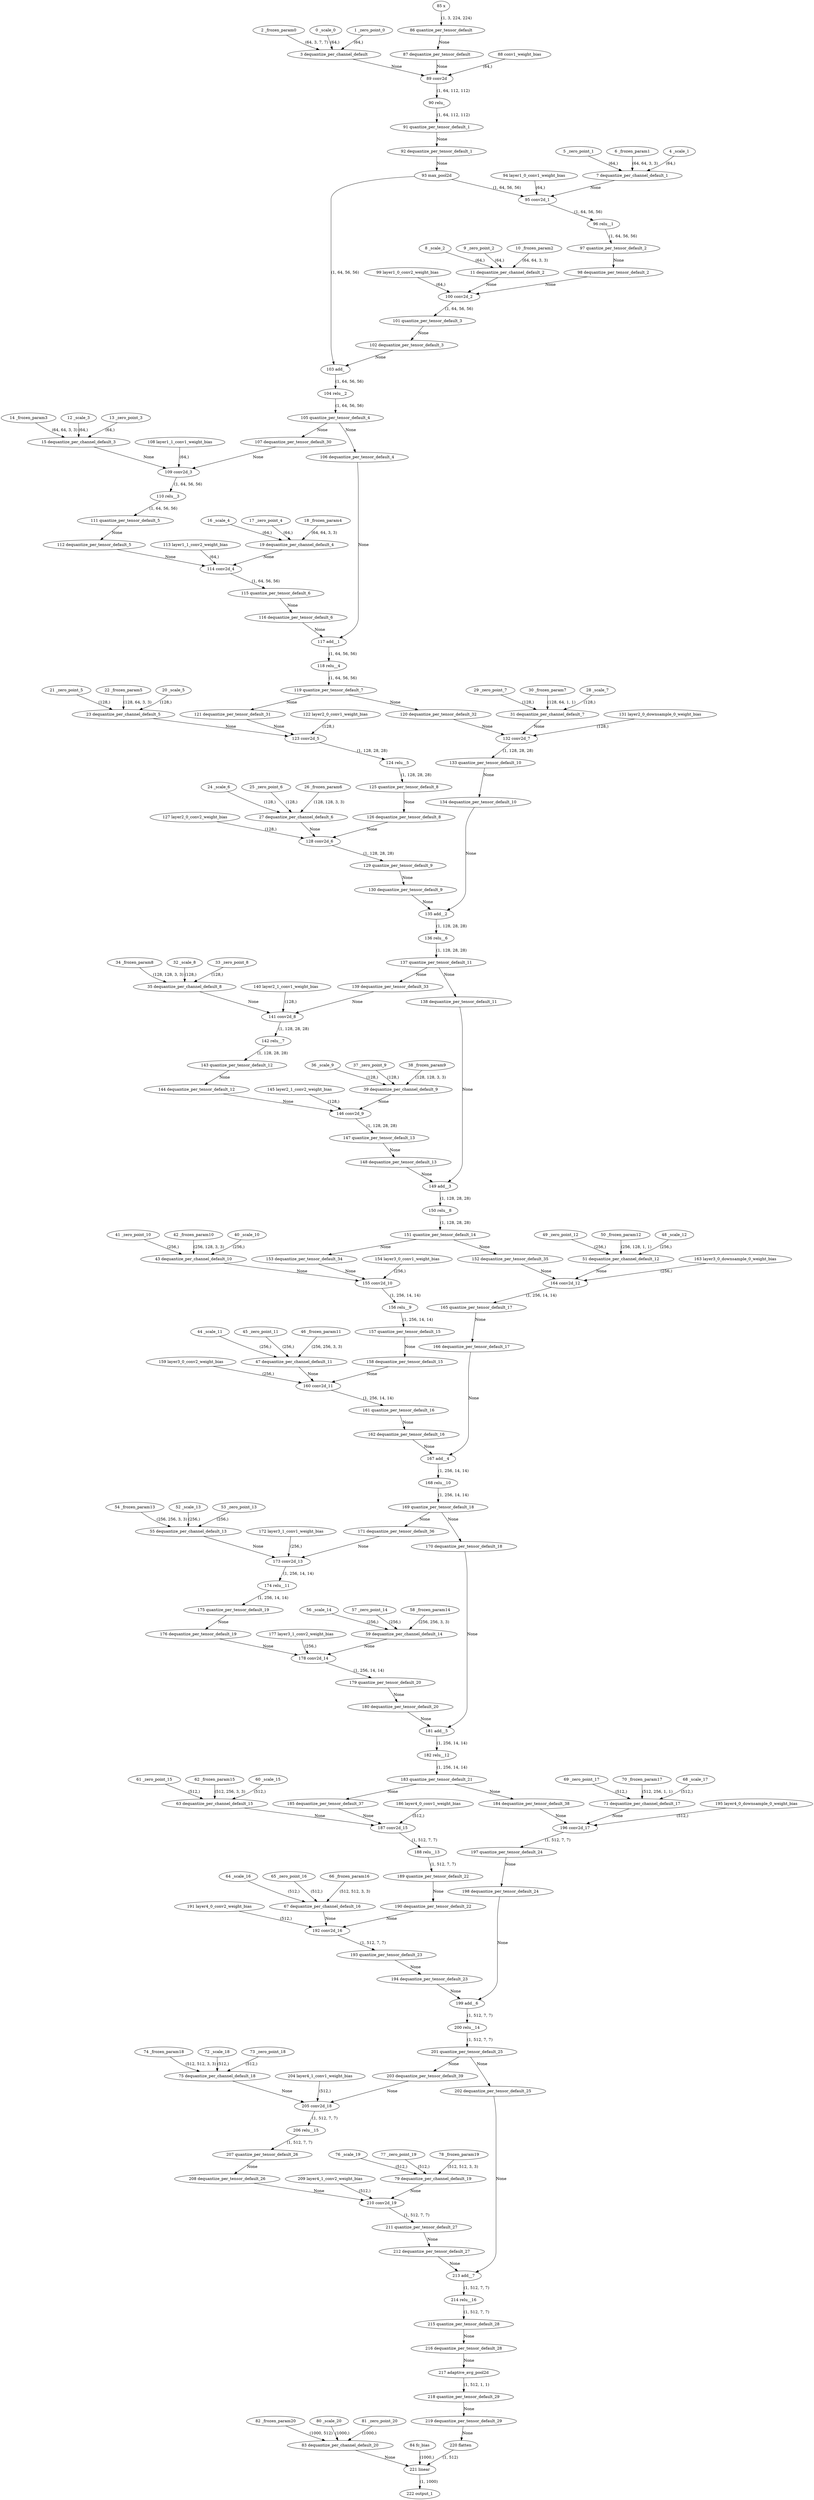 strict digraph  {
"0 _scale_0" [id=0, type=get_attr];
"1 _zero_point_0" [id=1, type=get_attr];
"2 _frozen_param0" [id=2, type=get_attr];
"3 dequantize_per_channel_default" [id=3, type=dequantize_per_channel];
"4 _scale_1" [id=4, type=get_attr];
"5 _zero_point_1" [id=5, type=get_attr];
"6 _frozen_param1" [id=6, type=get_attr];
"7 dequantize_per_channel_default_1" [id=7, type=dequantize_per_channel];
"8 _scale_2" [id=8, type=get_attr];
"9 _zero_point_2" [id=9, type=get_attr];
"10 _frozen_param2" [id=10, type=get_attr];
"11 dequantize_per_channel_default_2" [id=11, type=dequantize_per_channel];
"12 _scale_3" [id=12, type=get_attr];
"13 _zero_point_3" [id=13, type=get_attr];
"14 _frozen_param3" [id=14, type=get_attr];
"15 dequantize_per_channel_default_3" [id=15, type=dequantize_per_channel];
"16 _scale_4" [id=16, type=get_attr];
"17 _zero_point_4" [id=17, type=get_attr];
"18 _frozen_param4" [id=18, type=get_attr];
"19 dequantize_per_channel_default_4" [id=19, type=dequantize_per_channel];
"20 _scale_5" [id=20, type=get_attr];
"21 _zero_point_5" [id=21, type=get_attr];
"22 _frozen_param5" [id=22, type=get_attr];
"23 dequantize_per_channel_default_5" [id=23, type=dequantize_per_channel];
"24 _scale_6" [id=24, type=get_attr];
"25 _zero_point_6" [id=25, type=get_attr];
"26 _frozen_param6" [id=26, type=get_attr];
"27 dequantize_per_channel_default_6" [id=27, type=dequantize_per_channel];
"28 _scale_7" [id=28, type=get_attr];
"29 _zero_point_7" [id=29, type=get_attr];
"30 _frozen_param7" [id=30, type=get_attr];
"31 dequantize_per_channel_default_7" [id=31, type=dequantize_per_channel];
"32 _scale_8" [id=32, type=get_attr];
"33 _zero_point_8" [id=33, type=get_attr];
"34 _frozen_param8" [id=34, type=get_attr];
"35 dequantize_per_channel_default_8" [id=35, type=dequantize_per_channel];
"36 _scale_9" [id=36, type=get_attr];
"37 _zero_point_9" [id=37, type=get_attr];
"38 _frozen_param9" [id=38, type=get_attr];
"39 dequantize_per_channel_default_9" [id=39, type=dequantize_per_channel];
"40 _scale_10" [id=40, type=get_attr];
"41 _zero_point_10" [id=41, type=get_attr];
"42 _frozen_param10" [id=42, type=get_attr];
"43 dequantize_per_channel_default_10" [id=43, type=dequantize_per_channel];
"44 _scale_11" [id=44, type=get_attr];
"45 _zero_point_11" [id=45, type=get_attr];
"46 _frozen_param11" [id=46, type=get_attr];
"47 dequantize_per_channel_default_11" [id=47, type=dequantize_per_channel];
"48 _scale_12" [id=48, type=get_attr];
"49 _zero_point_12" [id=49, type=get_attr];
"50 _frozen_param12" [id=50, type=get_attr];
"51 dequantize_per_channel_default_12" [id=51, type=dequantize_per_channel];
"52 _scale_13" [id=52, type=get_attr];
"53 _zero_point_13" [id=53, type=get_attr];
"54 _frozen_param13" [id=54, type=get_attr];
"55 dequantize_per_channel_default_13" [id=55, type=dequantize_per_channel];
"56 _scale_14" [id=56, type=get_attr];
"57 _zero_point_14" [id=57, type=get_attr];
"58 _frozen_param14" [id=58, type=get_attr];
"59 dequantize_per_channel_default_14" [id=59, type=dequantize_per_channel];
"60 _scale_15" [id=60, type=get_attr];
"61 _zero_point_15" [id=61, type=get_attr];
"62 _frozen_param15" [id=62, type=get_attr];
"63 dequantize_per_channel_default_15" [id=63, type=dequantize_per_channel];
"64 _scale_16" [id=64, type=get_attr];
"65 _zero_point_16" [id=65, type=get_attr];
"66 _frozen_param16" [id=66, type=get_attr];
"67 dequantize_per_channel_default_16" [id=67, type=dequantize_per_channel];
"68 _scale_17" [id=68, type=get_attr];
"69 _zero_point_17" [id=69, type=get_attr];
"70 _frozen_param17" [id=70, type=get_attr];
"71 dequantize_per_channel_default_17" [id=71, type=dequantize_per_channel];
"72 _scale_18" [id=72, type=get_attr];
"73 _zero_point_18" [id=73, type=get_attr];
"74 _frozen_param18" [id=74, type=get_attr];
"75 dequantize_per_channel_default_18" [id=75, type=dequantize_per_channel];
"76 _scale_19" [id=76, type=get_attr];
"77 _zero_point_19" [id=77, type=get_attr];
"78 _frozen_param19" [id=78, type=get_attr];
"79 dequantize_per_channel_default_19" [id=79, type=dequantize_per_channel];
"80 _scale_20" [id=80, type=get_attr];
"81 _zero_point_20" [id=81, type=get_attr];
"82 _frozen_param20" [id=82, type=get_attr];
"83 dequantize_per_channel_default_20" [id=83, type=dequantize_per_channel];
"84 fc_bias" [id=84, type=get_attr];
"85 x" [id=85, type=input];
"86 quantize_per_tensor_default" [id=86, type=quantize_per_tensor];
"87 dequantize_per_tensor_default" [id=87, type=dequantize_per_tensor];
"88 conv1_weight_bias" [id=88, type=get_attr];
"89 conv2d" [id=89, type=conv2d];
"90 relu_" [id=90, type=relu_];
"91 quantize_per_tensor_default_1" [id=91, type=quantize_per_tensor];
"92 dequantize_per_tensor_default_1" [id=92, type=dequantize_per_tensor];
"93 max_pool2d" [id=93, type=max_pool2d];
"94 layer1_0_conv1_weight_bias" [id=94, type=get_attr];
"95 conv2d_1" [id=95, type=conv2d];
"96 relu__1" [id=96, type=relu_];
"97 quantize_per_tensor_default_2" [id=97, type=quantize_per_tensor];
"98 dequantize_per_tensor_default_2" [id=98, type=dequantize_per_tensor];
"99 layer1_0_conv2_weight_bias" [id=99, type=get_attr];
"100 conv2d_2" [id=100, type=conv2d];
"101 quantize_per_tensor_default_3" [id=101, type=quantize_per_tensor];
"102 dequantize_per_tensor_default_3" [id=102, type=dequantize_per_tensor];
"103 add_" [id=103, type=add_];
"104 relu__2" [id=104, type=relu_];
"105 quantize_per_tensor_default_4" [id=105, type=quantize_per_tensor];
"106 dequantize_per_tensor_default_4" [id=106, type=dequantize_per_tensor];
"107 dequantize_per_tensor_default_30" [id=107, type=dequantize_per_tensor];
"108 layer1_1_conv1_weight_bias" [id=108, type=get_attr];
"109 conv2d_3" [id=109, type=conv2d];
"110 relu__3" [id=110, type=relu_];
"111 quantize_per_tensor_default_5" [id=111, type=quantize_per_tensor];
"112 dequantize_per_tensor_default_5" [id=112, type=dequantize_per_tensor];
"113 layer1_1_conv2_weight_bias" [id=113, type=get_attr];
"114 conv2d_4" [id=114, type=conv2d];
"115 quantize_per_tensor_default_6" [id=115, type=quantize_per_tensor];
"116 dequantize_per_tensor_default_6" [id=116, type=dequantize_per_tensor];
"117 add__1" [id=117, type=add_];
"118 relu__4" [id=118, type=relu_];
"119 quantize_per_tensor_default_7" [id=119, type=quantize_per_tensor];
"120 dequantize_per_tensor_default_32" [id=120, type=dequantize_per_tensor];
"121 dequantize_per_tensor_default_31" [id=121, type=dequantize_per_tensor];
"122 layer2_0_conv1_weight_bias" [id=122, type=get_attr];
"123 conv2d_5" [id=123, type=conv2d];
"124 relu__5" [id=124, type=relu_];
"125 quantize_per_tensor_default_8" [id=125, type=quantize_per_tensor];
"126 dequantize_per_tensor_default_8" [id=126, type=dequantize_per_tensor];
"127 layer2_0_conv2_weight_bias" [id=127, type=get_attr];
"128 conv2d_6" [id=128, type=conv2d];
"129 quantize_per_tensor_default_9" [id=129, type=quantize_per_tensor];
"130 dequantize_per_tensor_default_9" [id=130, type=dequantize_per_tensor];
"131 layer2_0_downsample_0_weight_bias" [id=131, type=get_attr];
"132 conv2d_7" [id=132, type=conv2d];
"133 quantize_per_tensor_default_10" [id=133, type=quantize_per_tensor];
"134 dequantize_per_tensor_default_10" [id=134, type=dequantize_per_tensor];
"135 add__2" [id=135, type=add_];
"136 relu__6" [id=136, type=relu_];
"137 quantize_per_tensor_default_11" [id=137, type=quantize_per_tensor];
"138 dequantize_per_tensor_default_11" [id=138, type=dequantize_per_tensor];
"139 dequantize_per_tensor_default_33" [id=139, type=dequantize_per_tensor];
"140 layer2_1_conv1_weight_bias" [id=140, type=get_attr];
"141 conv2d_8" [id=141, type=conv2d];
"142 relu__7" [id=142, type=relu_];
"143 quantize_per_tensor_default_12" [id=143, type=quantize_per_tensor];
"144 dequantize_per_tensor_default_12" [id=144, type=dequantize_per_tensor];
"145 layer2_1_conv2_weight_bias" [id=145, type=get_attr];
"146 conv2d_9" [id=146, type=conv2d];
"147 quantize_per_tensor_default_13" [id=147, type=quantize_per_tensor];
"148 dequantize_per_tensor_default_13" [id=148, type=dequantize_per_tensor];
"149 add__3" [id=149, type=add_];
"150 relu__8" [id=150, type=relu_];
"151 quantize_per_tensor_default_14" [id=151, type=quantize_per_tensor];
"152 dequantize_per_tensor_default_35" [id=152, type=dequantize_per_tensor];
"153 dequantize_per_tensor_default_34" [id=153, type=dequantize_per_tensor];
"154 layer3_0_conv1_weight_bias" [id=154, type=get_attr];
"155 conv2d_10" [id=155, type=conv2d];
"156 relu__9" [id=156, type=relu_];
"157 quantize_per_tensor_default_15" [id=157, type=quantize_per_tensor];
"158 dequantize_per_tensor_default_15" [id=158, type=dequantize_per_tensor];
"159 layer3_0_conv2_weight_bias" [id=159, type=get_attr];
"160 conv2d_11" [id=160, type=conv2d];
"161 quantize_per_tensor_default_16" [id=161, type=quantize_per_tensor];
"162 dequantize_per_tensor_default_16" [id=162, type=dequantize_per_tensor];
"163 layer3_0_downsample_0_weight_bias" [id=163, type=get_attr];
"164 conv2d_12" [id=164, type=conv2d];
"165 quantize_per_tensor_default_17" [id=165, type=quantize_per_tensor];
"166 dequantize_per_tensor_default_17" [id=166, type=dequantize_per_tensor];
"167 add__4" [id=167, type=add_];
"168 relu__10" [id=168, type=relu_];
"169 quantize_per_tensor_default_18" [id=169, type=quantize_per_tensor];
"170 dequantize_per_tensor_default_18" [id=170, type=dequantize_per_tensor];
"171 dequantize_per_tensor_default_36" [id=171, type=dequantize_per_tensor];
"172 layer3_1_conv1_weight_bias" [id=172, type=get_attr];
"173 conv2d_13" [id=173, type=conv2d];
"174 relu__11" [id=174, type=relu_];
"175 quantize_per_tensor_default_19" [id=175, type=quantize_per_tensor];
"176 dequantize_per_tensor_default_19" [id=176, type=dequantize_per_tensor];
"177 layer3_1_conv2_weight_bias" [id=177, type=get_attr];
"178 conv2d_14" [id=178, type=conv2d];
"179 quantize_per_tensor_default_20" [id=179, type=quantize_per_tensor];
"180 dequantize_per_tensor_default_20" [id=180, type=dequantize_per_tensor];
"181 add__5" [id=181, type=add_];
"182 relu__12" [id=182, type=relu_];
"183 quantize_per_tensor_default_21" [id=183, type=quantize_per_tensor];
"184 dequantize_per_tensor_default_38" [id=184, type=dequantize_per_tensor];
"185 dequantize_per_tensor_default_37" [id=185, type=dequantize_per_tensor];
"186 layer4_0_conv1_weight_bias" [id=186, type=get_attr];
"187 conv2d_15" [id=187, type=conv2d];
"188 relu__13" [id=188, type=relu_];
"189 quantize_per_tensor_default_22" [id=189, type=quantize_per_tensor];
"190 dequantize_per_tensor_default_22" [id=190, type=dequantize_per_tensor];
"191 layer4_0_conv2_weight_bias" [id=191, type=get_attr];
"192 conv2d_16" [id=192, type=conv2d];
"193 quantize_per_tensor_default_23" [id=193, type=quantize_per_tensor];
"194 dequantize_per_tensor_default_23" [id=194, type=dequantize_per_tensor];
"195 layer4_0_downsample_0_weight_bias" [id=195, type=get_attr];
"196 conv2d_17" [id=196, type=conv2d];
"197 quantize_per_tensor_default_24" [id=197, type=quantize_per_tensor];
"198 dequantize_per_tensor_default_24" [id=198, type=dequantize_per_tensor];
"199 add__6" [id=199, type=add_];
"200 relu__14" [id=200, type=relu_];
"201 quantize_per_tensor_default_25" [id=201, type=quantize_per_tensor];
"202 dequantize_per_tensor_default_25" [id=202, type=dequantize_per_tensor];
"203 dequantize_per_tensor_default_39" [id=203, type=dequantize_per_tensor];
"204 layer4_1_conv1_weight_bias" [id=204, type=get_attr];
"205 conv2d_18" [id=205, type=conv2d];
"206 relu__15" [id=206, type=relu_];
"207 quantize_per_tensor_default_26" [id=207, type=quantize_per_tensor];
"208 dequantize_per_tensor_default_26" [id=208, type=dequantize_per_tensor];
"209 layer4_1_conv2_weight_bias" [id=209, type=get_attr];
"210 conv2d_19" [id=210, type=conv2d];
"211 quantize_per_tensor_default_27" [id=211, type=quantize_per_tensor];
"212 dequantize_per_tensor_default_27" [id=212, type=dequantize_per_tensor];
"213 add__7" [id=213, type=add_];
"214 relu__16" [id=214, type=relu_];
"215 quantize_per_tensor_default_28" [id=215, type=quantize_per_tensor];
"216 dequantize_per_tensor_default_28" [id=216, type=dequantize_per_tensor];
"217 adaptive_avg_pool2d" [id=217, type=adaptive_avg_pool2d];
"218 quantize_per_tensor_default_29" [id=218, type=quantize_per_tensor];
"219 dequantize_per_tensor_default_29" [id=219, type=dequantize_per_tensor];
"220 flatten" [id=220, type=flatten];
"221 linear" [id=221, type=linear];
"222 output_1" [id=222, type=output];
"0 _scale_0" -> "3 dequantize_per_channel_default"  [label="(64,)", style=solid];
"1 _zero_point_0" -> "3 dequantize_per_channel_default"  [label="(64,)", style=solid];
"2 _frozen_param0" -> "3 dequantize_per_channel_default"  [label="(64, 3, 7, 7)", style=solid];
"3 dequantize_per_channel_default" -> "89 conv2d"  [label=None, style=solid];
"4 _scale_1" -> "7 dequantize_per_channel_default_1"  [label="(64,)", style=solid];
"5 _zero_point_1" -> "7 dequantize_per_channel_default_1"  [label="(64,)", style=solid];
"6 _frozen_param1" -> "7 dequantize_per_channel_default_1"  [label="(64, 64, 3, 3)", style=solid];
"7 dequantize_per_channel_default_1" -> "95 conv2d_1"  [label=None, style=solid];
"8 _scale_2" -> "11 dequantize_per_channel_default_2"  [label="(64,)", style=solid];
"9 _zero_point_2" -> "11 dequantize_per_channel_default_2"  [label="(64,)", style=solid];
"10 _frozen_param2" -> "11 dequantize_per_channel_default_2"  [label="(64, 64, 3, 3)", style=solid];
"11 dequantize_per_channel_default_2" -> "100 conv2d_2"  [label=None, style=solid];
"12 _scale_3" -> "15 dequantize_per_channel_default_3"  [label="(64,)", style=solid];
"13 _zero_point_3" -> "15 dequantize_per_channel_default_3"  [label="(64,)", style=solid];
"14 _frozen_param3" -> "15 dequantize_per_channel_default_3"  [label="(64, 64, 3, 3)", style=solid];
"15 dequantize_per_channel_default_3" -> "109 conv2d_3"  [label=None, style=solid];
"16 _scale_4" -> "19 dequantize_per_channel_default_4"  [label="(64,)", style=solid];
"17 _zero_point_4" -> "19 dequantize_per_channel_default_4"  [label="(64,)", style=solid];
"18 _frozen_param4" -> "19 dequantize_per_channel_default_4"  [label="(64, 64, 3, 3)", style=solid];
"19 dequantize_per_channel_default_4" -> "114 conv2d_4"  [label=None, style=solid];
"20 _scale_5" -> "23 dequantize_per_channel_default_5"  [label="(128,)", style=solid];
"21 _zero_point_5" -> "23 dequantize_per_channel_default_5"  [label="(128,)", style=solid];
"22 _frozen_param5" -> "23 dequantize_per_channel_default_5"  [label="(128, 64, 3, 3)", style=solid];
"23 dequantize_per_channel_default_5" -> "123 conv2d_5"  [label=None, style=solid];
"24 _scale_6" -> "27 dequantize_per_channel_default_6"  [label="(128,)", style=solid];
"25 _zero_point_6" -> "27 dequantize_per_channel_default_6"  [label="(128,)", style=solid];
"26 _frozen_param6" -> "27 dequantize_per_channel_default_6"  [label="(128, 128, 3, 3)", style=solid];
"27 dequantize_per_channel_default_6" -> "128 conv2d_6"  [label=None, style=solid];
"28 _scale_7" -> "31 dequantize_per_channel_default_7"  [label="(128,)", style=solid];
"29 _zero_point_7" -> "31 dequantize_per_channel_default_7"  [label="(128,)", style=solid];
"30 _frozen_param7" -> "31 dequantize_per_channel_default_7"  [label="(128, 64, 1, 1)", style=solid];
"31 dequantize_per_channel_default_7" -> "132 conv2d_7"  [label=None, style=solid];
"32 _scale_8" -> "35 dequantize_per_channel_default_8"  [label="(128,)", style=solid];
"33 _zero_point_8" -> "35 dequantize_per_channel_default_8"  [label="(128,)", style=solid];
"34 _frozen_param8" -> "35 dequantize_per_channel_default_8"  [label="(128, 128, 3, 3)", style=solid];
"35 dequantize_per_channel_default_8" -> "141 conv2d_8"  [label=None, style=solid];
"36 _scale_9" -> "39 dequantize_per_channel_default_9"  [label="(128,)", style=solid];
"37 _zero_point_9" -> "39 dequantize_per_channel_default_9"  [label="(128,)", style=solid];
"38 _frozen_param9" -> "39 dequantize_per_channel_default_9"  [label="(128, 128, 3, 3)", style=solid];
"39 dequantize_per_channel_default_9" -> "146 conv2d_9"  [label=None, style=solid];
"40 _scale_10" -> "43 dequantize_per_channel_default_10"  [label="(256,)", style=solid];
"41 _zero_point_10" -> "43 dequantize_per_channel_default_10"  [label="(256,)", style=solid];
"42 _frozen_param10" -> "43 dequantize_per_channel_default_10"  [label="(256, 128, 3, 3)", style=solid];
"43 dequantize_per_channel_default_10" -> "155 conv2d_10"  [label=None, style=solid];
"44 _scale_11" -> "47 dequantize_per_channel_default_11"  [label="(256,)", style=solid];
"45 _zero_point_11" -> "47 dequantize_per_channel_default_11"  [label="(256,)", style=solid];
"46 _frozen_param11" -> "47 dequantize_per_channel_default_11"  [label="(256, 256, 3, 3)", style=solid];
"47 dequantize_per_channel_default_11" -> "160 conv2d_11"  [label=None, style=solid];
"48 _scale_12" -> "51 dequantize_per_channel_default_12"  [label="(256,)", style=solid];
"49 _zero_point_12" -> "51 dequantize_per_channel_default_12"  [label="(256,)", style=solid];
"50 _frozen_param12" -> "51 dequantize_per_channel_default_12"  [label="(256, 128, 1, 1)", style=solid];
"51 dequantize_per_channel_default_12" -> "164 conv2d_12"  [label=None, style=solid];
"52 _scale_13" -> "55 dequantize_per_channel_default_13"  [label="(256,)", style=solid];
"53 _zero_point_13" -> "55 dequantize_per_channel_default_13"  [label="(256,)", style=solid];
"54 _frozen_param13" -> "55 dequantize_per_channel_default_13"  [label="(256, 256, 3, 3)", style=solid];
"55 dequantize_per_channel_default_13" -> "173 conv2d_13"  [label=None, style=solid];
"56 _scale_14" -> "59 dequantize_per_channel_default_14"  [label="(256,)", style=solid];
"57 _zero_point_14" -> "59 dequantize_per_channel_default_14"  [label="(256,)", style=solid];
"58 _frozen_param14" -> "59 dequantize_per_channel_default_14"  [label="(256, 256, 3, 3)", style=solid];
"59 dequantize_per_channel_default_14" -> "178 conv2d_14"  [label=None, style=solid];
"60 _scale_15" -> "63 dequantize_per_channel_default_15"  [label="(512,)", style=solid];
"61 _zero_point_15" -> "63 dequantize_per_channel_default_15"  [label="(512,)", style=solid];
"62 _frozen_param15" -> "63 dequantize_per_channel_default_15"  [label="(512, 256, 3, 3)", style=solid];
"63 dequantize_per_channel_default_15" -> "187 conv2d_15"  [label=None, style=solid];
"64 _scale_16" -> "67 dequantize_per_channel_default_16"  [label="(512,)", style=solid];
"65 _zero_point_16" -> "67 dequantize_per_channel_default_16"  [label="(512,)", style=solid];
"66 _frozen_param16" -> "67 dequantize_per_channel_default_16"  [label="(512, 512, 3, 3)", style=solid];
"67 dequantize_per_channel_default_16" -> "192 conv2d_16"  [label=None, style=solid];
"68 _scale_17" -> "71 dequantize_per_channel_default_17"  [label="(512,)", style=solid];
"69 _zero_point_17" -> "71 dequantize_per_channel_default_17"  [label="(512,)", style=solid];
"70 _frozen_param17" -> "71 dequantize_per_channel_default_17"  [label="(512, 256, 1, 1)", style=solid];
"71 dequantize_per_channel_default_17" -> "196 conv2d_17"  [label=None, style=solid];
"72 _scale_18" -> "75 dequantize_per_channel_default_18"  [label="(512,)", style=solid];
"73 _zero_point_18" -> "75 dequantize_per_channel_default_18"  [label="(512,)", style=solid];
"74 _frozen_param18" -> "75 dequantize_per_channel_default_18"  [label="(512, 512, 3, 3)", style=solid];
"75 dequantize_per_channel_default_18" -> "205 conv2d_18"  [label=None, style=solid];
"76 _scale_19" -> "79 dequantize_per_channel_default_19"  [label="(512,)", style=solid];
"77 _zero_point_19" -> "79 dequantize_per_channel_default_19"  [label="(512,)", style=solid];
"78 _frozen_param19" -> "79 dequantize_per_channel_default_19"  [label="(512, 512, 3, 3)", style=solid];
"79 dequantize_per_channel_default_19" -> "210 conv2d_19"  [label=None, style=solid];
"80 _scale_20" -> "83 dequantize_per_channel_default_20"  [label="(1000,)", style=solid];
"81 _zero_point_20" -> "83 dequantize_per_channel_default_20"  [label="(1000,)", style=solid];
"82 _frozen_param20" -> "83 dequantize_per_channel_default_20"  [label="(1000, 512)", style=solid];
"83 dequantize_per_channel_default_20" -> "221 linear"  [label=None, style=solid];
"84 fc_bias" -> "221 linear"  [label="(1000,)", style=solid];
"85 x" -> "86 quantize_per_tensor_default"  [label="(1, 3, 224, 224)", style=solid];
"86 quantize_per_tensor_default" -> "87 dequantize_per_tensor_default"  [label=None, style=solid];
"87 dequantize_per_tensor_default" -> "89 conv2d"  [label=None, style=solid];
"88 conv1_weight_bias" -> "89 conv2d"  [label="(64,)", style=solid];
"89 conv2d" -> "90 relu_"  [label="(1, 64, 112, 112)", style=solid];
"90 relu_" -> "91 quantize_per_tensor_default_1"  [label="(1, 64, 112, 112)", style=solid];
"91 quantize_per_tensor_default_1" -> "92 dequantize_per_tensor_default_1"  [label=None, style=solid];
"92 dequantize_per_tensor_default_1" -> "93 max_pool2d"  [label=None, style=solid];
"93 max_pool2d" -> "95 conv2d_1"  [label="(1, 64, 56, 56)", style=solid];
"93 max_pool2d" -> "103 add_"  [label="(1, 64, 56, 56)", style=solid];
"94 layer1_0_conv1_weight_bias" -> "95 conv2d_1"  [label="(64,)", style=solid];
"95 conv2d_1" -> "96 relu__1"  [label="(1, 64, 56, 56)", style=solid];
"96 relu__1" -> "97 quantize_per_tensor_default_2"  [label="(1, 64, 56, 56)", style=solid];
"97 quantize_per_tensor_default_2" -> "98 dequantize_per_tensor_default_2"  [label=None, style=solid];
"98 dequantize_per_tensor_default_2" -> "100 conv2d_2"  [label=None, style=solid];
"99 layer1_0_conv2_weight_bias" -> "100 conv2d_2"  [label="(64,)", style=solid];
"100 conv2d_2" -> "101 quantize_per_tensor_default_3"  [label="(1, 64, 56, 56)", style=solid];
"101 quantize_per_tensor_default_3" -> "102 dequantize_per_tensor_default_3"  [label=None, style=solid];
"102 dequantize_per_tensor_default_3" -> "103 add_"  [label=None, style=solid];
"103 add_" -> "104 relu__2"  [label="(1, 64, 56, 56)", style=solid];
"104 relu__2" -> "105 quantize_per_tensor_default_4"  [label="(1, 64, 56, 56)", style=solid];
"105 quantize_per_tensor_default_4" -> "106 dequantize_per_tensor_default_4"  [label=None, style=solid];
"105 quantize_per_tensor_default_4" -> "107 dequantize_per_tensor_default_30"  [label=None, style=solid];
"106 dequantize_per_tensor_default_4" -> "117 add__1"  [label=None, style=solid];
"107 dequantize_per_tensor_default_30" -> "109 conv2d_3"  [label=None, style=solid];
"108 layer1_1_conv1_weight_bias" -> "109 conv2d_3"  [label="(64,)", style=solid];
"109 conv2d_3" -> "110 relu__3"  [label="(1, 64, 56, 56)", style=solid];
"110 relu__3" -> "111 quantize_per_tensor_default_5"  [label="(1, 64, 56, 56)", style=solid];
"111 quantize_per_tensor_default_5" -> "112 dequantize_per_tensor_default_5"  [label=None, style=solid];
"112 dequantize_per_tensor_default_5" -> "114 conv2d_4"  [label=None, style=solid];
"113 layer1_1_conv2_weight_bias" -> "114 conv2d_4"  [label="(64,)", style=solid];
"114 conv2d_4" -> "115 quantize_per_tensor_default_6"  [label="(1, 64, 56, 56)", style=solid];
"115 quantize_per_tensor_default_6" -> "116 dequantize_per_tensor_default_6"  [label=None, style=solid];
"116 dequantize_per_tensor_default_6" -> "117 add__1"  [label=None, style=solid];
"117 add__1" -> "118 relu__4"  [label="(1, 64, 56, 56)", style=solid];
"118 relu__4" -> "119 quantize_per_tensor_default_7"  [label="(1, 64, 56, 56)", style=solid];
"119 quantize_per_tensor_default_7" -> "120 dequantize_per_tensor_default_32"  [label=None, style=solid];
"119 quantize_per_tensor_default_7" -> "121 dequantize_per_tensor_default_31"  [label=None, style=solid];
"120 dequantize_per_tensor_default_32" -> "132 conv2d_7"  [label=None, style=solid];
"121 dequantize_per_tensor_default_31" -> "123 conv2d_5"  [label=None, style=solid];
"122 layer2_0_conv1_weight_bias" -> "123 conv2d_5"  [label="(128,)", style=solid];
"123 conv2d_5" -> "124 relu__5"  [label="(1, 128, 28, 28)", style=solid];
"124 relu__5" -> "125 quantize_per_tensor_default_8"  [label="(1, 128, 28, 28)", style=solid];
"125 quantize_per_tensor_default_8" -> "126 dequantize_per_tensor_default_8"  [label=None, style=solid];
"126 dequantize_per_tensor_default_8" -> "128 conv2d_6"  [label=None, style=solid];
"127 layer2_0_conv2_weight_bias" -> "128 conv2d_6"  [label="(128,)", style=solid];
"128 conv2d_6" -> "129 quantize_per_tensor_default_9"  [label="(1, 128, 28, 28)", style=solid];
"129 quantize_per_tensor_default_9" -> "130 dequantize_per_tensor_default_9"  [label=None, style=solid];
"130 dequantize_per_tensor_default_9" -> "135 add__2"  [label=None, style=solid];
"131 layer2_0_downsample_0_weight_bias" -> "132 conv2d_7"  [label="(128,)", style=solid];
"132 conv2d_7" -> "133 quantize_per_tensor_default_10"  [label="(1, 128, 28, 28)", style=solid];
"133 quantize_per_tensor_default_10" -> "134 dequantize_per_tensor_default_10"  [label=None, style=solid];
"134 dequantize_per_tensor_default_10" -> "135 add__2"  [label=None, style=solid];
"135 add__2" -> "136 relu__6"  [label="(1, 128, 28, 28)", style=solid];
"136 relu__6" -> "137 quantize_per_tensor_default_11"  [label="(1, 128, 28, 28)", style=solid];
"137 quantize_per_tensor_default_11" -> "138 dequantize_per_tensor_default_11"  [label=None, style=solid];
"137 quantize_per_tensor_default_11" -> "139 dequantize_per_tensor_default_33"  [label=None, style=solid];
"138 dequantize_per_tensor_default_11" -> "149 add__3"  [label=None, style=solid];
"139 dequantize_per_tensor_default_33" -> "141 conv2d_8"  [label=None, style=solid];
"140 layer2_1_conv1_weight_bias" -> "141 conv2d_8"  [label="(128,)", style=solid];
"141 conv2d_8" -> "142 relu__7"  [label="(1, 128, 28, 28)", style=solid];
"142 relu__7" -> "143 quantize_per_tensor_default_12"  [label="(1, 128, 28, 28)", style=solid];
"143 quantize_per_tensor_default_12" -> "144 dequantize_per_tensor_default_12"  [label=None, style=solid];
"144 dequantize_per_tensor_default_12" -> "146 conv2d_9"  [label=None, style=solid];
"145 layer2_1_conv2_weight_bias" -> "146 conv2d_9"  [label="(128,)", style=solid];
"146 conv2d_9" -> "147 quantize_per_tensor_default_13"  [label="(1, 128, 28, 28)", style=solid];
"147 quantize_per_tensor_default_13" -> "148 dequantize_per_tensor_default_13"  [label=None, style=solid];
"148 dequantize_per_tensor_default_13" -> "149 add__3"  [label=None, style=solid];
"149 add__3" -> "150 relu__8"  [label="(1, 128, 28, 28)", style=solid];
"150 relu__8" -> "151 quantize_per_tensor_default_14"  [label="(1, 128, 28, 28)", style=solid];
"151 quantize_per_tensor_default_14" -> "152 dequantize_per_tensor_default_35"  [label=None, style=solid];
"151 quantize_per_tensor_default_14" -> "153 dequantize_per_tensor_default_34"  [label=None, style=solid];
"152 dequantize_per_tensor_default_35" -> "164 conv2d_12"  [label=None, style=solid];
"153 dequantize_per_tensor_default_34" -> "155 conv2d_10"  [label=None, style=solid];
"154 layer3_0_conv1_weight_bias" -> "155 conv2d_10"  [label="(256,)", style=solid];
"155 conv2d_10" -> "156 relu__9"  [label="(1, 256, 14, 14)", style=solid];
"156 relu__9" -> "157 quantize_per_tensor_default_15"  [label="(1, 256, 14, 14)", style=solid];
"157 quantize_per_tensor_default_15" -> "158 dequantize_per_tensor_default_15"  [label=None, style=solid];
"158 dequantize_per_tensor_default_15" -> "160 conv2d_11"  [label=None, style=solid];
"159 layer3_0_conv2_weight_bias" -> "160 conv2d_11"  [label="(256,)", style=solid];
"160 conv2d_11" -> "161 quantize_per_tensor_default_16"  [label="(1, 256, 14, 14)", style=solid];
"161 quantize_per_tensor_default_16" -> "162 dequantize_per_tensor_default_16"  [label=None, style=solid];
"162 dequantize_per_tensor_default_16" -> "167 add__4"  [label=None, style=solid];
"163 layer3_0_downsample_0_weight_bias" -> "164 conv2d_12"  [label="(256,)", style=solid];
"164 conv2d_12" -> "165 quantize_per_tensor_default_17"  [label="(1, 256, 14, 14)", style=solid];
"165 quantize_per_tensor_default_17" -> "166 dequantize_per_tensor_default_17"  [label=None, style=solid];
"166 dequantize_per_tensor_default_17" -> "167 add__4"  [label=None, style=solid];
"167 add__4" -> "168 relu__10"  [label="(1, 256, 14, 14)", style=solid];
"168 relu__10" -> "169 quantize_per_tensor_default_18"  [label="(1, 256, 14, 14)", style=solid];
"169 quantize_per_tensor_default_18" -> "170 dequantize_per_tensor_default_18"  [label=None, style=solid];
"169 quantize_per_tensor_default_18" -> "171 dequantize_per_tensor_default_36"  [label=None, style=solid];
"170 dequantize_per_tensor_default_18" -> "181 add__5"  [label=None, style=solid];
"171 dequantize_per_tensor_default_36" -> "173 conv2d_13"  [label=None, style=solid];
"172 layer3_1_conv1_weight_bias" -> "173 conv2d_13"  [label="(256,)", style=solid];
"173 conv2d_13" -> "174 relu__11"  [label="(1, 256, 14, 14)", style=solid];
"174 relu__11" -> "175 quantize_per_tensor_default_19"  [label="(1, 256, 14, 14)", style=solid];
"175 quantize_per_tensor_default_19" -> "176 dequantize_per_tensor_default_19"  [label=None, style=solid];
"176 dequantize_per_tensor_default_19" -> "178 conv2d_14"  [label=None, style=solid];
"177 layer3_1_conv2_weight_bias" -> "178 conv2d_14"  [label="(256,)", style=solid];
"178 conv2d_14" -> "179 quantize_per_tensor_default_20"  [label="(1, 256, 14, 14)", style=solid];
"179 quantize_per_tensor_default_20" -> "180 dequantize_per_tensor_default_20"  [label=None, style=solid];
"180 dequantize_per_tensor_default_20" -> "181 add__5"  [label=None, style=solid];
"181 add__5" -> "182 relu__12"  [label="(1, 256, 14, 14)", style=solid];
"182 relu__12" -> "183 quantize_per_tensor_default_21"  [label="(1, 256, 14, 14)", style=solid];
"183 quantize_per_tensor_default_21" -> "184 dequantize_per_tensor_default_38"  [label=None, style=solid];
"183 quantize_per_tensor_default_21" -> "185 dequantize_per_tensor_default_37"  [label=None, style=solid];
"184 dequantize_per_tensor_default_38" -> "196 conv2d_17"  [label=None, style=solid];
"185 dequantize_per_tensor_default_37" -> "187 conv2d_15"  [label=None, style=solid];
"186 layer4_0_conv1_weight_bias" -> "187 conv2d_15"  [label="(512,)", style=solid];
"187 conv2d_15" -> "188 relu__13"  [label="(1, 512, 7, 7)", style=solid];
"188 relu__13" -> "189 quantize_per_tensor_default_22"  [label="(1, 512, 7, 7)", style=solid];
"189 quantize_per_tensor_default_22" -> "190 dequantize_per_tensor_default_22"  [label=None, style=solid];
"190 dequantize_per_tensor_default_22" -> "192 conv2d_16"  [label=None, style=solid];
"191 layer4_0_conv2_weight_bias" -> "192 conv2d_16"  [label="(512,)", style=solid];
"192 conv2d_16" -> "193 quantize_per_tensor_default_23"  [label="(1, 512, 7, 7)", style=solid];
"193 quantize_per_tensor_default_23" -> "194 dequantize_per_tensor_default_23"  [label=None, style=solid];
"194 dequantize_per_tensor_default_23" -> "199 add__6"  [label=None, style=solid];
"195 layer4_0_downsample_0_weight_bias" -> "196 conv2d_17"  [label="(512,)", style=solid];
"196 conv2d_17" -> "197 quantize_per_tensor_default_24"  [label="(1, 512, 7, 7)", style=solid];
"197 quantize_per_tensor_default_24" -> "198 dequantize_per_tensor_default_24"  [label=None, style=solid];
"198 dequantize_per_tensor_default_24" -> "199 add__6"  [label=None, style=solid];
"199 add__6" -> "200 relu__14"  [label="(1, 512, 7, 7)", style=solid];
"200 relu__14" -> "201 quantize_per_tensor_default_25"  [label="(1, 512, 7, 7)", style=solid];
"201 quantize_per_tensor_default_25" -> "202 dequantize_per_tensor_default_25"  [label=None, style=solid];
"201 quantize_per_tensor_default_25" -> "203 dequantize_per_tensor_default_39"  [label=None, style=solid];
"202 dequantize_per_tensor_default_25" -> "213 add__7"  [label=None, style=solid];
"203 dequantize_per_tensor_default_39" -> "205 conv2d_18"  [label=None, style=solid];
"204 layer4_1_conv1_weight_bias" -> "205 conv2d_18"  [label="(512,)", style=solid];
"205 conv2d_18" -> "206 relu__15"  [label="(1, 512, 7, 7)", style=solid];
"206 relu__15" -> "207 quantize_per_tensor_default_26"  [label="(1, 512, 7, 7)", style=solid];
"207 quantize_per_tensor_default_26" -> "208 dequantize_per_tensor_default_26"  [label=None, style=solid];
"208 dequantize_per_tensor_default_26" -> "210 conv2d_19"  [label=None, style=solid];
"209 layer4_1_conv2_weight_bias" -> "210 conv2d_19"  [label="(512,)", style=solid];
"210 conv2d_19" -> "211 quantize_per_tensor_default_27"  [label="(1, 512, 7, 7)", style=solid];
"211 quantize_per_tensor_default_27" -> "212 dequantize_per_tensor_default_27"  [label=None, style=solid];
"212 dequantize_per_tensor_default_27" -> "213 add__7"  [label=None, style=solid];
"213 add__7" -> "214 relu__16"  [label="(1, 512, 7, 7)", style=solid];
"214 relu__16" -> "215 quantize_per_tensor_default_28"  [label="(1, 512, 7, 7)", style=solid];
"215 quantize_per_tensor_default_28" -> "216 dequantize_per_tensor_default_28"  [label=None, style=solid];
"216 dequantize_per_tensor_default_28" -> "217 adaptive_avg_pool2d"  [label=None, style=solid];
"217 adaptive_avg_pool2d" -> "218 quantize_per_tensor_default_29"  [label="(1, 512, 1, 1)", style=solid];
"218 quantize_per_tensor_default_29" -> "219 dequantize_per_tensor_default_29"  [label=None, style=solid];
"219 dequantize_per_tensor_default_29" -> "220 flatten"  [label=None, style=solid];
"220 flatten" -> "221 linear"  [label="(1, 512)", style=solid];
"221 linear" -> "222 output_1"  [label="(1, 1000)", style=solid];
}
